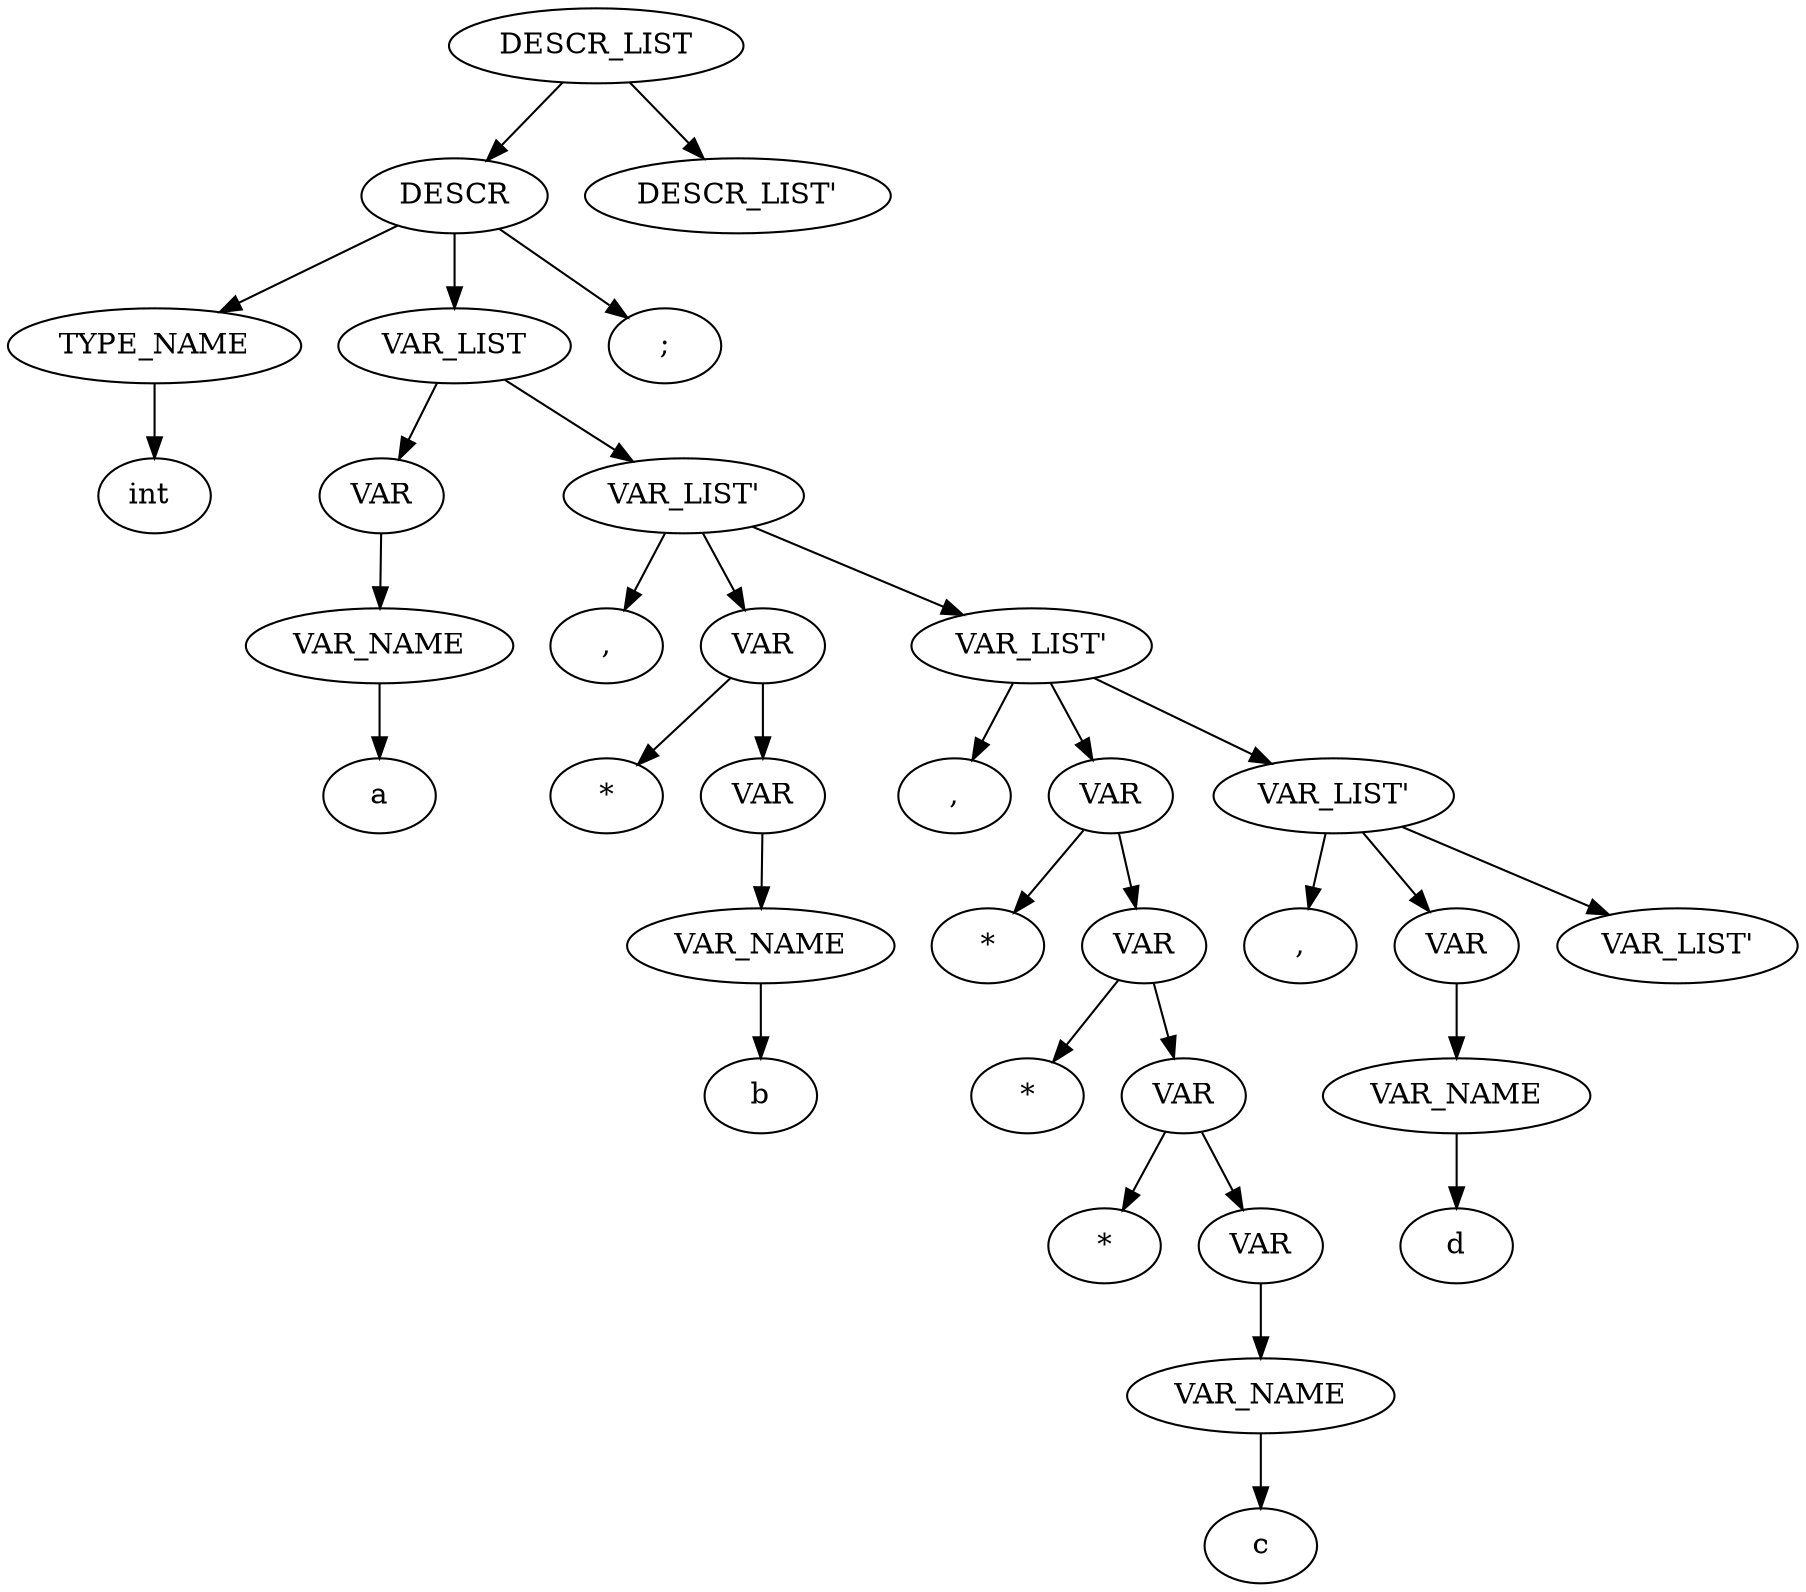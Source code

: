 digraph {
1[label = "DESCR_LIST"]
2[label = "DESCR"]
3[label = "TYPE_NAME"]
4[label = "int "]
3 -> 4;
2 -> 3;
5[label = "VAR_LIST"]
6[label = "VAR"]
7[label = "VAR_NAME"]
8[label = "a"]
7 -> 8;
6 -> 7;
5 -> 6;
9[label = "VAR_LIST'"]
10[label = ","]
9 -> 10;
11[label = "VAR"]
12[label = "*"]
11 -> 12;
13[label = "VAR"]
14[label = "VAR_NAME"]
15[label = "b"]
14 -> 15;
13 -> 14;
11 -> 13;
9 -> 11;
16[label = "VAR_LIST'"]
17[label = ","]
16 -> 17;
18[label = "VAR"]
19[label = "*"]
18 -> 19;
20[label = "VAR"]
21[label = "*"]
20 -> 21;
22[label = "VAR"]
23[label = "*"]
22 -> 23;
24[label = "VAR"]
25[label = "VAR_NAME"]
26[label = "c"]
25 -> 26;
24 -> 25;
22 -> 24;
20 -> 22;
18 -> 20;
16 -> 18;
27[label = "VAR_LIST'"]
28[label = ","]
27 -> 28;
29[label = "VAR"]
30[label = "VAR_NAME"]
31[label = "d"]
30 -> 31;
29 -> 30;
27 -> 29;
32[label = "VAR_LIST'"]
27 -> 32;
16 -> 27;
9 -> 16;
5 -> 9;
2 -> 5;
33[label = ";"]
2 -> 33;
1 -> 2;
34[label = "DESCR_LIST'"]
1 -> 34;
}